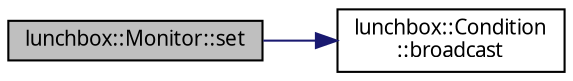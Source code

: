 digraph "lunchbox::Monitor::set"
{
  edge [fontname="Sans",fontsize="10",labelfontname="Sans",labelfontsize="10"];
  node [fontname="Sans",fontsize="10",shape=record];
  rankdir="LR";
  Node1 [label="lunchbox::Monitor::set",height=0.2,width=0.4,color="black", fillcolor="grey75", style="filled" fontcolor="black"];
  Node1 -> Node2 [color="midnightblue",fontsize="10",style="solid",fontname="Sans"];
  Node2 [label="lunchbox::Condition\l::broadcast",height=0.2,width=0.4,color="black", fillcolor="white", style="filled",URL="$classlunchbox_1_1_condition.html#a7ace94d2032a6480b6fe16756c88eb64",tooltip="Broadcast the condition. "];
}
